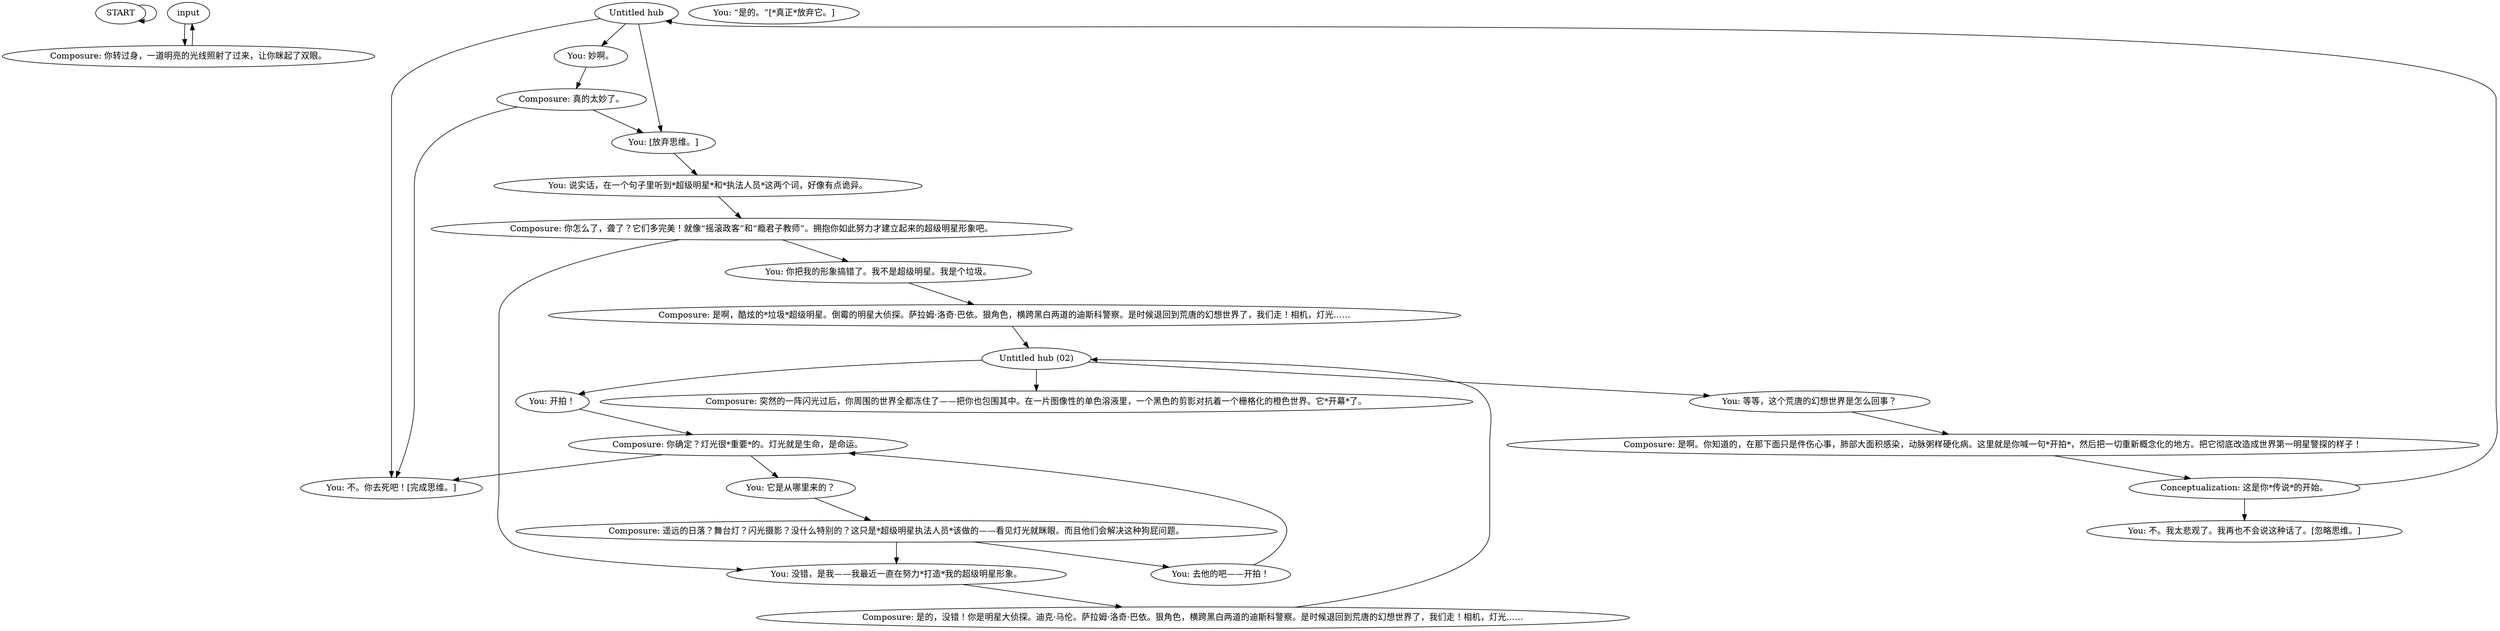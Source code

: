 # THOUGHT / SUPERSTAR COP
# Composure confirms that you're a Superstar Cop.
# ==================================================
digraph G {
	  0 [label="START"];
	  1 [label="input"];
	  2 [label="Untitled hub"];
	  3 [label="You: 不。我太悲观了。我再也不会说这种话了。[忽略思维。]"];
	  4 [label="You: 去他的吧——开拍！"];
	  5 [label="You: 说实话，在一个句子里听到*超级明星*和*执法人员*这两个词，好像有点诡异。"];
	  6 [label="Composure: 你确定？灯光很*重要*的。灯光就是生命，是命运。"];
	  7 [label="Composure: 突然的一阵闪光过后，你周围的世界全都冻住了——把你也包围其中。在一片图像性的单色溶液里，一个黑色的剪影对抗着一个栅格化的橙色世界。它*开幕*了。"];
	  8 [label="You: 不。你去死吧！[完成思维。]"];
	  9 [label="You: 它是从哪里来的？"];
	  10 [label="You: “是的。”[*真正*放弃它。]"];
	  11 [label="Composure: 真的太妙了。"];
	  12 [label="Composure: 是的，没错！你是明星大侦探。迪克·马伦。萨拉姆·洛奇·巴依。狠角色，横跨黑白两道的迪斯科警察。是时候退回到荒唐的幻想世界了，我们走！相机，灯光……"];
	  13 [label="You: 你把我的形象搞错了。我不是超级明星。我是个垃圾。"];
	  14 [label="Conceptualization: 这是你*传说*的开始。"];
	  15 [label="Composure: 遥远的日落？舞台灯？闪光摄影？没什么特别的？这只是*超级明星执法人员*该做的——看见灯光就眯眼。而且他们会解决这种狗屁问题。"];
	  16 [label="You: 等等，这个荒唐的幻想世界是怎么回事？"];
	  17 [label="Composure: 你转过身，一道明亮的光线照射了过来，让你眯起了双眼。"];
	  18 [label="You: 没错，是我——我最近一直在努力*打造*我的超级明星形象。"];
	  19 [label="You: [放弃思维。]"];
	  20 [label="Composure: 你怎么了，聋了？它们多完美！就像“摇滚政客”和“瘾君子教师”。拥抱你如此努力才建立起来的超级明星形象吧。"];
	  21 [label="Composure: 是啊。你知道的，在那下面只是件伤心事，肺部大面积感染，动脉粥样硬化病。这里就是你喊一句*开拍*，然后把一切重新概念化的地方。把它彻底改造成世界第一明星警探的样子！"];
	  22 [label="You: 妙啊。"];
	  23 [label="Composure: 是啊，酷炫的*垃圾*超级明星。倒霉的明星大侦探。萨拉姆·洛奇·巴依。狠角色，横跨黑白两道的迪斯科警察。是时候退回到荒唐的幻想世界了，我们走！相机，灯光……"];
	  24 [label="Untitled hub (02)"];
	  25 [label="You: 开拍！"];
	  0 -> 0
	  1 -> 17
	  2 -> 8
	  2 -> 19
	  2 -> 22
	  4 -> 6
	  5 -> 20
	  6 -> 8
	  6 -> 9
	  9 -> 15
	  11 -> 8
	  11 -> 19
	  12 -> 24
	  13 -> 23
	  14 -> 2
	  14 -> 3
	  15 -> 18
	  15 -> 4
	  16 -> 21
	  17 -> 1
	  18 -> 12
	  19 -> 5
	  20 -> 18
	  20 -> 13
	  21 -> 14
	  22 -> 11
	  23 -> 24
	  24 -> 16
	  24 -> 25
	  24 -> 7
	  25 -> 6
}

